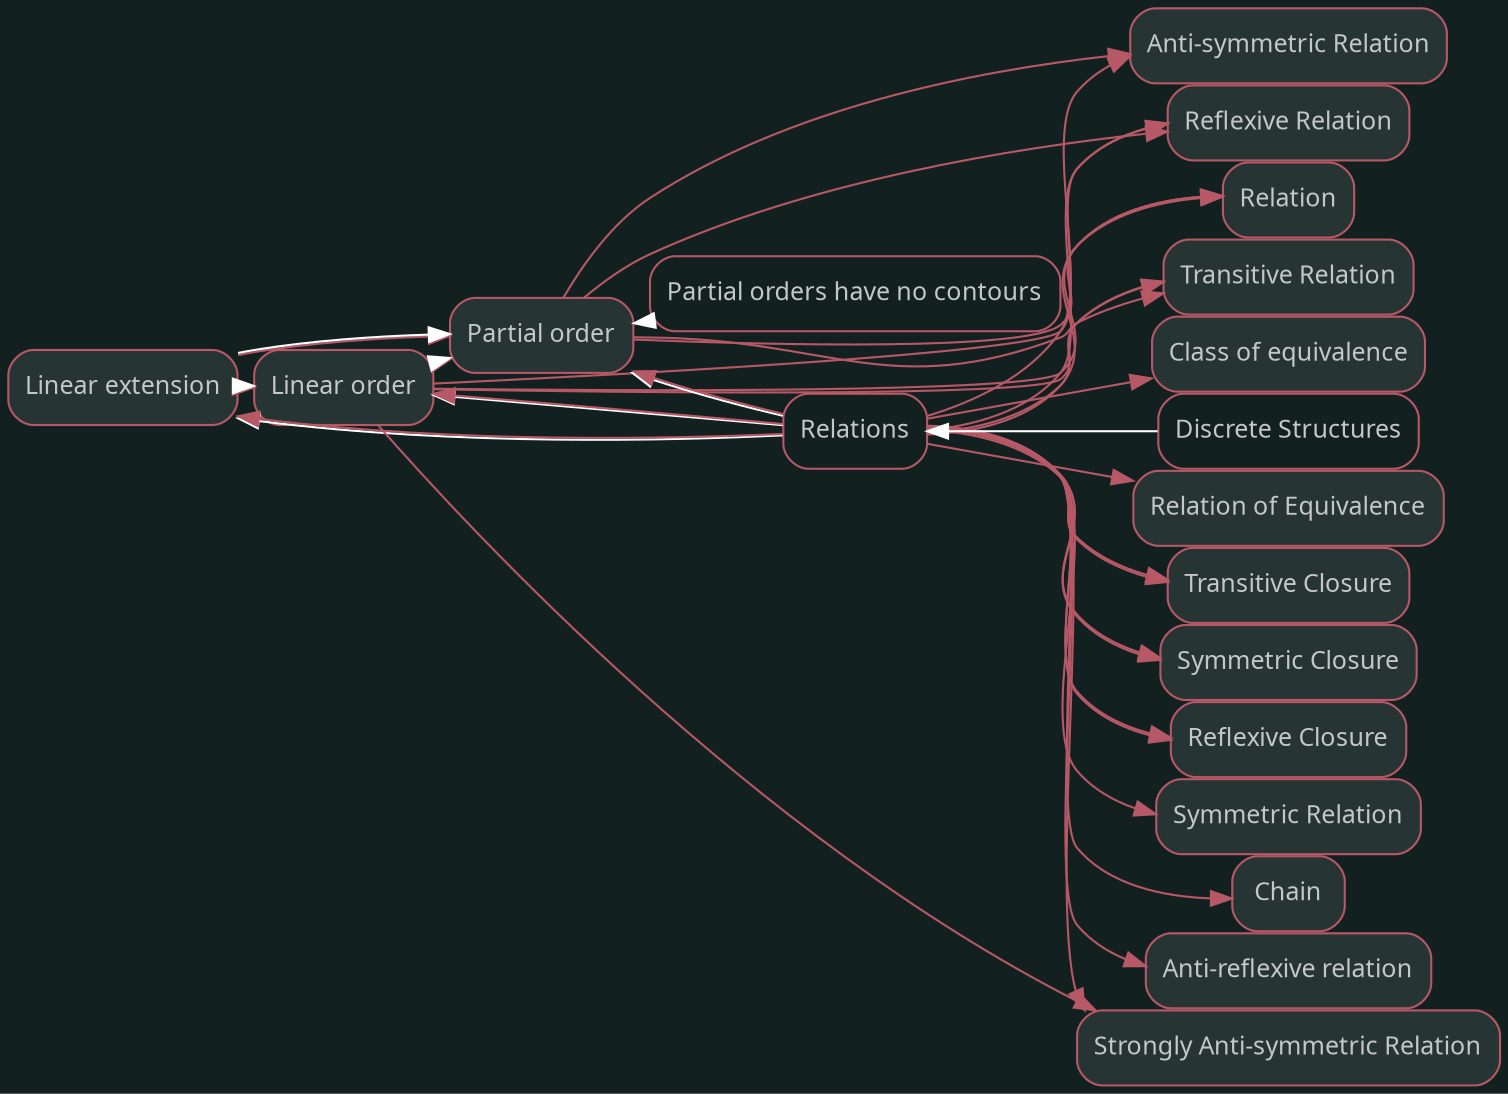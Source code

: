 digraph "Linear extension" {graph [nodesep=0,ranksep=0,rankdir="LR",bgcolor="#132020"];node [shape="rectangle",style="rounded,filled",fontname="sans",fontsize="12px",labelfontname="sans",color="#b75867",fillcolor="#273434",fontcolor="#c4c7c7"];"Linear extension" [label="Linear extension",tooltip="Linear extension",URL="../Linear extension.html",target="_parent"];"Linear order" [label="Linear order",tooltip="Linear order",URL="../Linear order.html",target="_parent"];"Partial order" [label="Partial order",tooltip="Partial order",URL="../Partial order.html",target="_parent"];subgraph "Forward Linear extension" {edge [color="#b75867"];"Linear extension" -> "Linear order";"Linear extension" -> "Partial order";}
node [shape="rectangle",style="rounded",fontname="sans",fontsize="12px",labelfontname="sans",color="#b75867",fillcolor="#FFFFFF",fontcolor="#c4c7c7"];"Relations" [label="Relations",tooltip="Relations",URL="../Relations.html",target="_parent"];subgraph "Backward Linear extension" {edge [dir="back",color="#FFFFFF"];"Linear extension" -> "Relations";}node [shape="rectangle",style="rounded,filled",fontname="sans",fontsize="12px",labelfontname="sans",color="#b75867",fillcolor="#273434",fontcolor="#c4c7c7"];"Linear order" [label="Linear order",tooltip="Linear order",URL="../Linear order.html",target="_parent"];"Partial order" [label="Partial order",tooltip="Partial order",URL="../Partial order.html",target="_parent"];"Transitive Relation" [label="Transitive Relation",tooltip="Transitive Relation",URL="../Transitive Relation.html",target="_parent"];"Strongly Anti-symmetric Relation" [label="Strongly Anti-symmetric Relation",tooltip="Strongly Anti-symmetric Relation",URL="../Strongly Anti-symmetric Relation.html",target="_parent"];"Reflexive Relation" [label="Reflexive Relation",tooltip="Reflexive Relation",URL="../Reflexive Relation.html",target="_parent"];"Relation" [label="Relation",tooltip="Relation",URL="../Relation.html",target="_parent"];subgraph "Forward Linear order" {edge [color="#b75867"];"Linear order" -> "Partial order";"Linear order" -> "Transitive Relation";"Linear order" -> "Strongly Anti-symmetric Relation";"Linear order" -> "Reflexive Relation";"Linear order" -> "Relation";}
node [shape="rectangle",style="rounded",fontname="sans",fontsize="12px",labelfontname="sans",color="#b75867",fillcolor="#FFFFFF",fontcolor="#c4c7c7"];"Linear extension" [label="Linear extension",tooltip="Linear extension",URL="../Linear extension.html",target="_parent"];"Relations" [label="Relations",tooltip="Relations",URL="../Relations.html",target="_parent"];subgraph "Backward Linear order" {edge [dir="back",color="#FFFFFF"];"Linear order" -> "Linear extension";"Linear order" -> "Relations";}node [shape="rectangle",style="rounded,filled",fontname="sans",fontsize="12px",labelfontname="sans",color="#b75867",fillcolor="#273434",fontcolor="#c4c7c7"];"Partial order" [label="Partial order",tooltip="Partial order",URL="../Partial order.html",target="_parent"];"Transitive Relation" [label="Transitive Relation",tooltip="Transitive Relation",URL="../Transitive Relation.html",target="_parent"];"Anti-symmetric Relation" [label="Anti-symmetric Relation",tooltip="Anti-symmetric Relation",URL="../Anti-symmetric Relation.html",target="_parent"];"Reflexive Relation" [label="Reflexive Relation",tooltip="Reflexive Relation",URL="../Reflexive Relation.html",target="_parent"];"Relation" [label="Relation",tooltip="Relation",URL="../Relation.html",target="_parent"];subgraph "Forward Partial order" {edge [color="#b75867"];"Partial order" -> "Transitive Relation";"Partial order" -> "Anti-symmetric Relation";"Partial order" -> "Reflexive Relation";"Partial order" -> "Relation";}
node [shape="rectangle",style="rounded",fontname="sans",fontsize="12px",labelfontname="sans",color="#b75867",fillcolor="#FFFFFF",fontcolor="#c4c7c7"];"Linear extension" [label="Linear extension",tooltip="Linear extension",URL="../Linear extension.html",target="_parent"];"Relations" [label="Relations",tooltip="Relations",URL="../Relations.html",target="_parent"];"Linear order" [label="Linear order",tooltip="Linear order",URL="../Linear order.html",target="_parent"];"Partial orders have no contours" [label="Partial orders have no contours",tooltip="Partial orders have no contours",URL="../Partial orders have no contours.html",target="_parent"];subgraph "Backward Partial order" {edge [dir="back",color="#FFFFFF"];"Partial order" -> "Linear extension";"Partial order" -> "Relations";"Partial order" -> "Linear order";"Partial order" -> "Partial orders have no contours";}node [shape="rectangle",style="rounded,filled",fontname="sans",fontsize="12px",labelfontname="sans",color="#b75867",fillcolor="#273434",fontcolor="#c4c7c7"];"Relations" [label="Relations",tooltip="Relations",URL="../Relations.html",target="_parent"];"Chain" [label="Chain",tooltip="Chain",URL="../Chain.html",target="_parent"];"Linear extension" [label="Linear extension",tooltip="Linear extension",URL="../Linear extension.html",target="_parent"];"Linear order" [label="Linear order",tooltip="Linear order",URL="../Linear order.html",target="_parent"];"Partial order" [label="Partial order",tooltip="Partial order",URL="../Partial order.html",target="_parent"];"Class of equivalence" [label="Class of equivalence",tooltip="Class of equivalence",URL="../Class of equivalence.html",target="_parent"];"Relation of Equivalence" [label="Relation of Equivalence",tooltip="Relation of Equivalence",URL="../Relation of Equivalence.html",target="_parent"];"Transitive Closure" [label="Transitive Closure",tooltip="Transitive Closure",URL="../Transitive Closure.html",target="_parent"];"Symmetric Closure" [label="Symmetric Closure",tooltip="Symmetric Closure",URL="../Symmetric Closure.html",target="_parent"];"Reflexive Closure" [label="Reflexive Closure",tooltip="Reflexive Closure",URL="../Reflexive Closure.html",target="_parent"];"Transitive Relation" [label="Transitive Relation",tooltip="Transitive Relation",URL="../Transitive Relation.html",target="_parent"];"Strongly Anti-symmetric Relation" [label="Strongly Anti-symmetric Relation",tooltip="Strongly Anti-symmetric Relation",URL="../Strongly Anti-symmetric Relation.html",target="_parent"];"Anti-symmetric Relation" [label="Anti-symmetric Relation",tooltip="Anti-symmetric Relation",URL="../Anti-symmetric Relation.html",target="_parent"];"Symmetric Relation" [label="Symmetric Relation",tooltip="Symmetric Relation",URL="../Symmetric Relation.html",target="_parent"];"Anti-reflexive relation" [label="Anti-reflexive relation",tooltip="Anti-reflexive relation",URL="../Anti-reflexive relation.html",target="_parent"];"Reflexive Relation" [label="Reflexive Relation",tooltip="Reflexive Relation",URL="../Reflexive Relation.html",target="_parent"];"Relation" [label="Relation",tooltip="Relation",URL="../Relation.html",target="_parent"];subgraph "Forward Relations" {edge [color="#b75867"];"Relations" -> "Chain";"Relations" -> "Linear extension";"Relations" -> "Linear order";"Relations" -> "Partial order";"Relations" -> "Class of equivalence";"Relations" -> "Relation of Equivalence";"Relations" -> "Transitive Closure";"Relations" -> "Symmetric Closure";"Relations" -> "Reflexive Closure";"Relations" -> "Symmetric Closure";"Relations" -> "Transitive Closure";"Relations" -> "Reflexive Closure";"Relations" -> "Transitive Relation";"Relations" -> "Strongly Anti-symmetric Relation";"Relations" -> "Anti-symmetric Relation";"Relations" -> "Symmetric Relation";"Relations" -> "Anti-reflexive relation";"Relations" -> "Reflexive Relation";"Relations" -> "Relation";}
node [shape="rectangle",style="rounded",fontname="sans",fontsize="12px",labelfontname="sans",color="#b75867",fillcolor="#FFFFFF",fontcolor="#c4c7c7"];"Discrete Structures" [label="Discrete Structures",tooltip="Discrete Structures",URL="../Discrete Structures.html",target="_parent"];subgraph "Backward Relations" {edge [dir="back",color="#FFFFFF"];"Relations" -> "Discrete Structures";}}